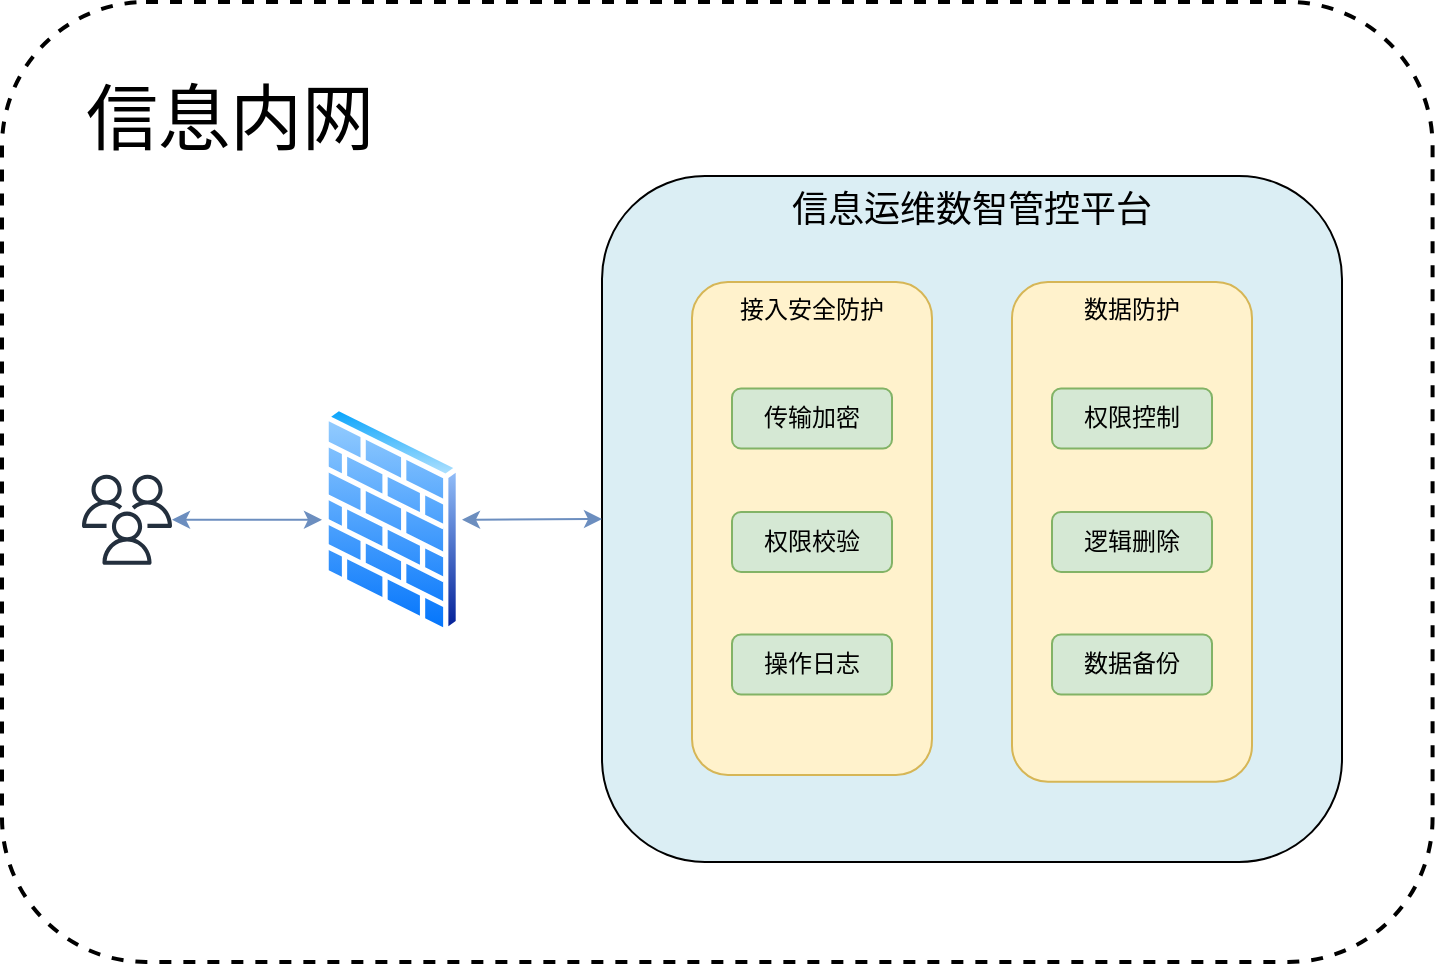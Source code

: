<mxfile version="21.7.1" type="github">
  <diagram name="第 1 页" id="ebwRXmrm1aUgVR7Ejbet">
    <mxGraphModel dx="1535" dy="820" grid="1" gridSize="10" guides="1" tooltips="1" connect="1" arrows="1" fold="1" page="1" pageScale="1" pageWidth="1920" pageHeight="1200" math="0" shadow="0">
      <root>
        <mxCell id="0" />
        <mxCell id="1" parent="0" />
        <mxCell id="arkA_6knLtmlgAT6H4lU-2" value="信息内网" style="rounded=1;whiteSpace=wrap;html=1;dashed=1;verticalAlign=top;fontSize=36;align=left;spacingTop=30;spacingLeft=40;strokeWidth=2;" vertex="1" parent="1">
          <mxGeometry x="500" y="190" width="715.29" height="480" as="geometry" />
        </mxCell>
        <mxCell id="arkA_6knLtmlgAT6H4lU-3" value="信息运维数智管控平台" style="rounded=1;whiteSpace=wrap;html=1;verticalAlign=top;fontSize=18;fillColor=#DBEEF4;" vertex="1" parent="1">
          <mxGeometry x="800" y="277" width="370" height="343" as="geometry" />
        </mxCell>
        <mxCell id="arkA_6knLtmlgAT6H4lU-20" value="" style="sketch=0;outlineConnect=0;fontColor=#232F3E;gradientColor=none;fillColor=#232F3D;strokeColor=none;dashed=0;verticalLabelPosition=bottom;verticalAlign=top;align=center;html=1;fontSize=12;fontStyle=0;aspect=fixed;pointerEvents=1;shape=mxgraph.aws4.users;" vertex="1" parent="1">
          <mxGeometry x="540" y="426.38" width="45" height="45" as="geometry" />
        </mxCell>
        <mxCell id="arkA_6knLtmlgAT6H4lU-21" value="" style="image;aspect=fixed;perimeter=ellipsePerimeter;html=1;align=center;shadow=0;dashed=0;spacingTop=3;image=img/lib/active_directory/firewall.svg;" vertex="1" parent="1">
          <mxGeometry x="660" y="391.5" width="70" height="114.75" as="geometry" />
        </mxCell>
        <mxCell id="arkA_6knLtmlgAT6H4lU-27" value="接入安全防护" style="rounded=1;whiteSpace=wrap;html=1;horizontal=1;verticalAlign=top;fillColor=#fff2cc;strokeColor=#d6b656;" vertex="1" parent="1">
          <mxGeometry x="845" y="330" width="120" height="246.51" as="geometry" />
        </mxCell>
        <mxCell id="arkA_6knLtmlgAT6H4lU-26" value="传输加密" style="rounded=1;whiteSpace=wrap;html=1;fillColor=#d5e8d4;strokeColor=#82b366;" vertex="1" parent="1">
          <mxGeometry x="865" y="383.25" width="80" height="30" as="geometry" />
        </mxCell>
        <mxCell id="arkA_6knLtmlgAT6H4lU-29" value="权限校验" style="rounded=1;whiteSpace=wrap;html=1;fillColor=#d5e8d4;strokeColor=#82b366;" vertex="1" parent="1">
          <mxGeometry x="865" y="445" width="80" height="30" as="geometry" />
        </mxCell>
        <mxCell id="arkA_6knLtmlgAT6H4lU-31" value="操作日志" style="rounded=1;whiteSpace=wrap;html=1;fillColor=#d5e8d4;strokeColor=#82b366;" vertex="1" parent="1">
          <mxGeometry x="865" y="506.25" width="80" height="30" as="geometry" />
        </mxCell>
        <mxCell id="arkA_6knLtmlgAT6H4lU-43" value="" style="endArrow=classic;startArrow=classic;html=1;rounded=0;entryX=0;entryY=0.5;entryDx=0;entryDy=0;fillColor=#dae8fc;strokeColor=#6c8ebf;" edge="1" parent="1" source="arkA_6knLtmlgAT6H4lU-20" target="arkA_6knLtmlgAT6H4lU-21">
          <mxGeometry width="50" height="50" relative="1" as="geometry">
            <mxPoint x="650" y="608.38" as="sourcePoint" />
            <mxPoint x="700" y="558.38" as="targetPoint" />
          </mxGeometry>
        </mxCell>
        <mxCell id="arkA_6knLtmlgAT6H4lU-44" value="" style="endArrow=classic;startArrow=classic;html=1;rounded=0;entryX=0;entryY=0.5;entryDx=0;entryDy=0;exitX=1;exitY=0.5;exitDx=0;exitDy=0;fillColor=#dae8fc;strokeColor=#6c8ebf;" edge="1" parent="1" source="arkA_6knLtmlgAT6H4lU-21" target="arkA_6knLtmlgAT6H4lU-3">
          <mxGeometry width="50" height="50" relative="1" as="geometry">
            <mxPoint x="630" y="670" as="sourcePoint" />
            <mxPoint x="680" y="620" as="targetPoint" />
          </mxGeometry>
        </mxCell>
        <mxCell id="arkA_6knLtmlgAT6H4lU-46" value="数据防护" style="rounded=1;whiteSpace=wrap;html=1;horizontal=1;verticalAlign=top;fillColor=#fff2cc;strokeColor=#d6b656;" vertex="1" parent="1">
          <mxGeometry x="1005" y="330" width="120" height="249.88" as="geometry" />
        </mxCell>
        <mxCell id="arkA_6knLtmlgAT6H4lU-47" value="权限控制" style="rounded=1;whiteSpace=wrap;html=1;fillColor=#d5e8d4;strokeColor=#82b366;" vertex="1" parent="1">
          <mxGeometry x="1025" y="383.25" width="80" height="30" as="geometry" />
        </mxCell>
        <mxCell id="arkA_6knLtmlgAT6H4lU-48" value="逻辑删除" style="rounded=1;whiteSpace=wrap;html=1;fillColor=#d5e8d4;strokeColor=#82b366;" vertex="1" parent="1">
          <mxGeometry x="1025" y="445" width="80" height="30" as="geometry" />
        </mxCell>
        <mxCell id="arkA_6knLtmlgAT6H4lU-50" value="数据备份" style="rounded=1;whiteSpace=wrap;html=1;fillColor=#d5e8d4;strokeColor=#82b366;" vertex="1" parent="1">
          <mxGeometry x="1025" y="506.25" width="80" height="30" as="geometry" />
        </mxCell>
      </root>
    </mxGraphModel>
  </diagram>
</mxfile>
